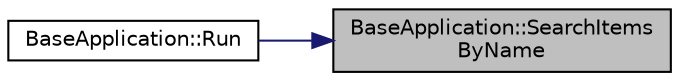digraph "BaseApplication::SearchItemsByName"
{
 // LATEX_PDF_SIZE
  edge [fontname="Helvetica",fontsize="10",labelfontname="Helvetica",labelfontsize="10"];
  node [fontname="Helvetica",fontsize="10",shape=record];
  rankdir="RL";
  Node397 [label="BaseApplication::SearchItems\lByName",height=0.2,width=0.4,color="black", fillcolor="grey75", style="filled", fontcolor="black",tooltip="Retrieve and Display all Items that contain the keword in all child path."];
  Node397 -> Node398 [dir="back",color="midnightblue",fontsize="10",style="solid",fontname="Helvetica"];
  Node398 [label="BaseApplication::Run",height=0.2,width=0.4,color="black", fillcolor="white", style="filled",URL="$class_base_application.html#a8f2ce8add401a3b537f041df9f7ef978",tooltip="Program driver."];
}
